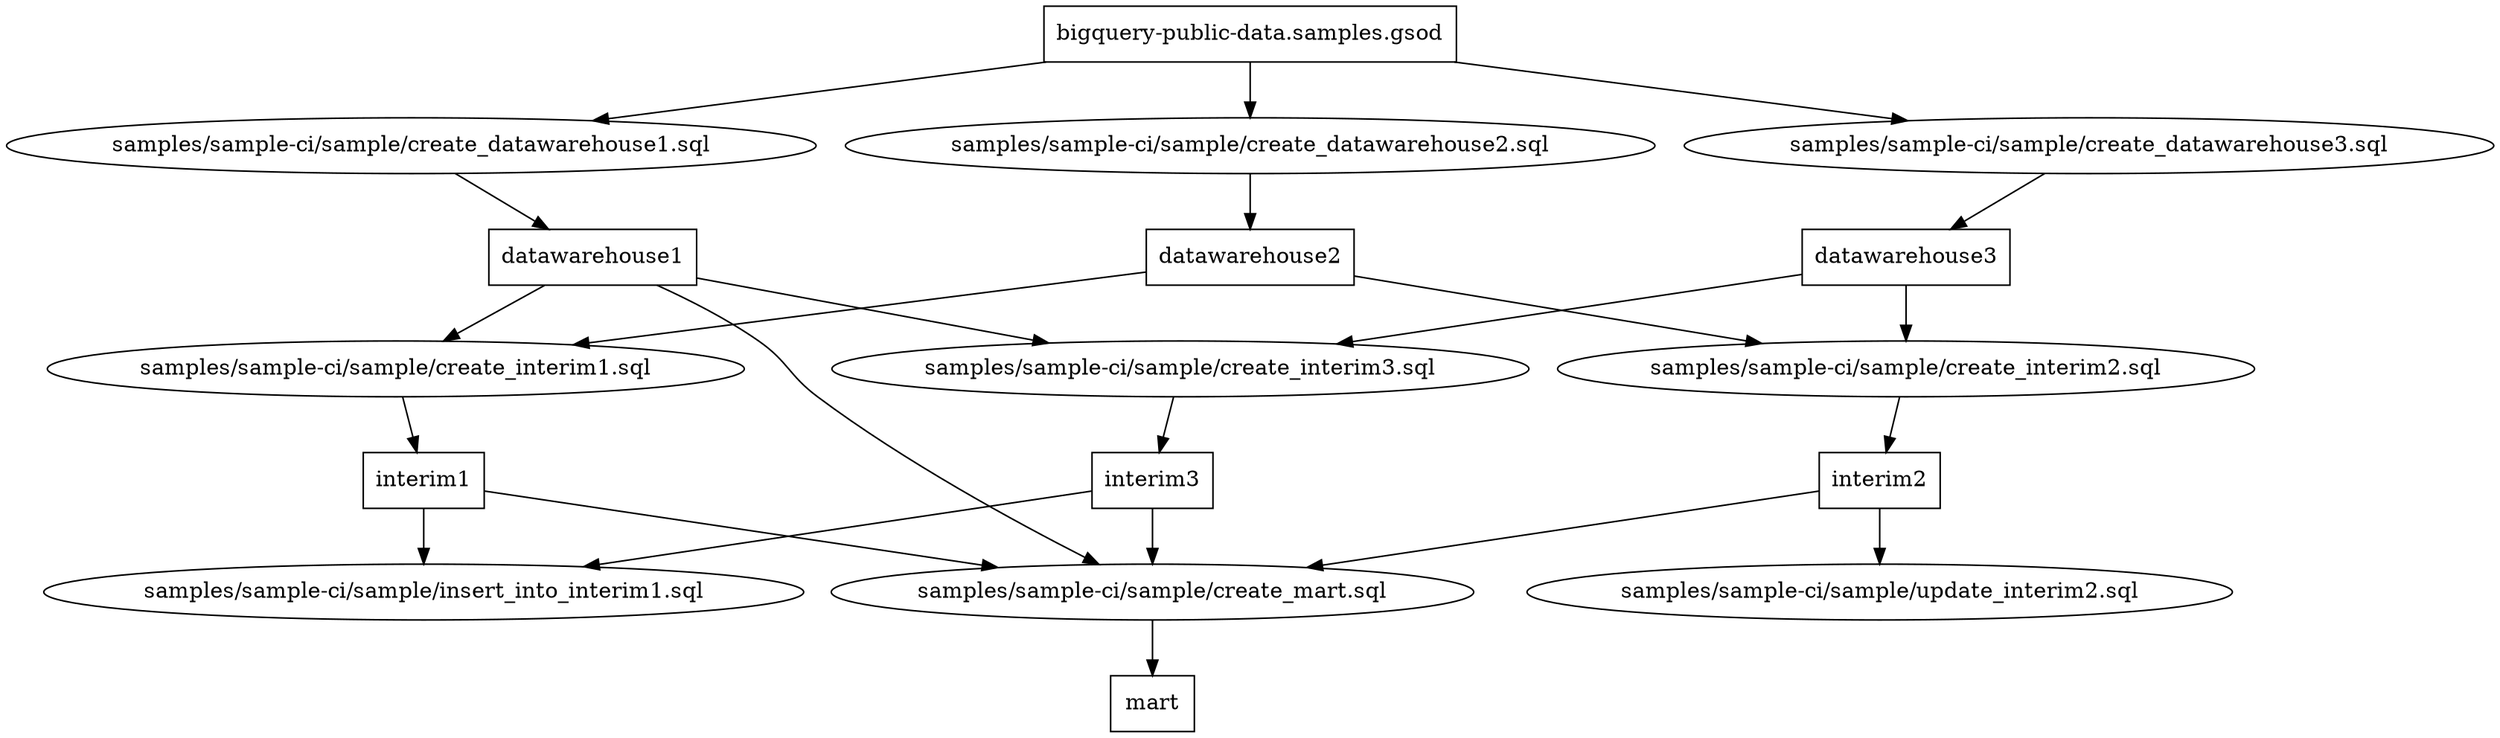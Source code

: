 digraph G {
0 [label="samples/sample-ci/sample/create_datawarehouse1.sql", shape="", type=query];
1 [label="samples/sample-ci/sample/create_datawarehouse2.sql", shape="", type=query];
2 [label="samples/sample-ci/sample/create_datawarehouse3.sql", shape="", type=query];
3 [label="samples/sample-ci/sample/create_interim1.sql", shape="", type=query];
4 [label="samples/sample-ci/sample/create_interim2.sql", shape="", type=query];
5 [label="samples/sample-ci/sample/create_interim3.sql", shape="", type=query];
6 [label="samples/sample-ci/sample/create_mart.sql", shape="", type=query];
7 [label="samples/sample-ci/sample/insert_into_interim1.sql", shape="", type=query];
8 [label="samples/sample-ci/sample/update_interim2.sql", shape="", type=query];
9 [label="bigquery-public-data.samples.gsod", shape=box, type=table];
10 [label=datawarehouse1, shape=box, type=table];
11 [label=datawarehouse2, shape=box, type=table];
12 [label=datawarehouse3, shape=box, type=table];
13 [label=interim1, shape=box, type=table];
14 [label=interim2, shape=box, type=table];
15 [label=interim3, shape=box, type=table];
16 [label=mart, shape=box, type=table];
0->10 ;
1->11 ;
2->12 ;
3->13 ;
4->14 ;
5->15 ;
6->16 ;
9->0 ;
9->2 ;
9->1 ;
10->3 ;
10->5 ;
10->6 ;
11->3 ;
11->4 ;
12->5 ;
12->4 ;
13->7 ;
13->6 ;
14->8 ;
14->6 ;
15->7 ;
15->6 ;
}
